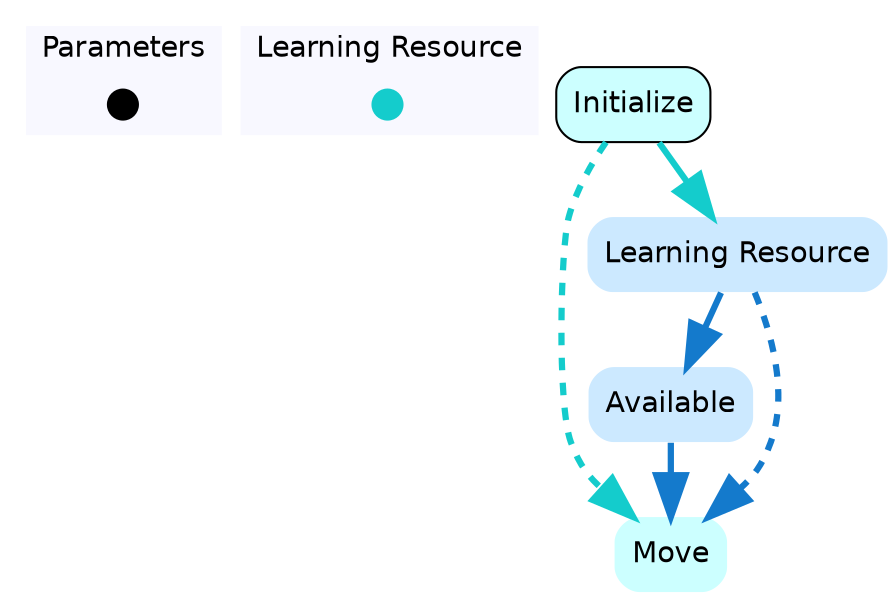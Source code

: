 digraph intializeNonFramework {

	subgraph clustercontextKey {
		fontname=Helvetica;
		label="Parameters";
		style="filled";
		fillcolor=ghostwhite;
		color=white;
		labeljust=l;
		contextOverview [style=filled,shape=point,fixedsize=true,width=.2,height=.2,fontcolor=white,color="black",label=""];
	}
	subgraph clusterlearningResourceKey {
		fontname=Helvetica;
		nodesep=0.1;
		style="filled";
		fillcolor=ghostwhite;
		label="Learning Resource";
		color=white;
		labeljust=l;
		intializeNonFrameworkOverview [fontname=Helvetica,style=filled,shape=point,fixedsize=true,width=.2,height=.2,fontcolor=white,color="0.5, 0.9 , 0.8",label="",URL="learningResource__Overview.svg"];

	}

//subgraph clusterintializeNonFramework {
	//style=filled;
	//color=white;
	//fillcolor="0.0, 0.0, 0.98";
		intializeNonFramework [shape=box,style="rounded,filled",fontname=Helvetica,color=black,fillcolor="0.5, 0.2, 1.0",label="Initialize",URL="learningResource_intializeNonFramework.svg"];
	intializeNonFramework ->  learningResource [color="0.5, 0.9 , 0.8",penwidth=3.0,arrowsize=2.0];
		learningResource [shape=none,style="rounded,filled",fontname=Helvetica,color=gray,fillcolor="0.574, 0.2, 1.0",label="Learning Resource"];
	learningResource ->  availableQuery [color="0.574, 0.9 , 0.8",penwidth=3.0,arrowsize=2.0];
		moveLearningResource [shape=none,style="rounded,filled",fontname=Helvetica,color="0.5, 0.2, 1.0",label="Move"];
	intializeNonFramework ->  moveLearningResource:nw [style=dashed,color="0.5, 0.9 , 0.8",penwidth=3.0,arrowsize=2.0];
	learningResource -> moveLearningResource:ne [style=dashed,color="0.574, 0.9 , 0.8",penwidth=3.0,arrowsize=2.0];
		availableQuery [shape=none,style="rounded,filled",fontname=Helvetica,color="0.574, 0.2, 1.0",label="Available"];
	availableQuery ->  moveLearningResource [color="0.574, 0.9 , 0.8",penwidth=3.0,arrowsize=2.0];
//}
}
